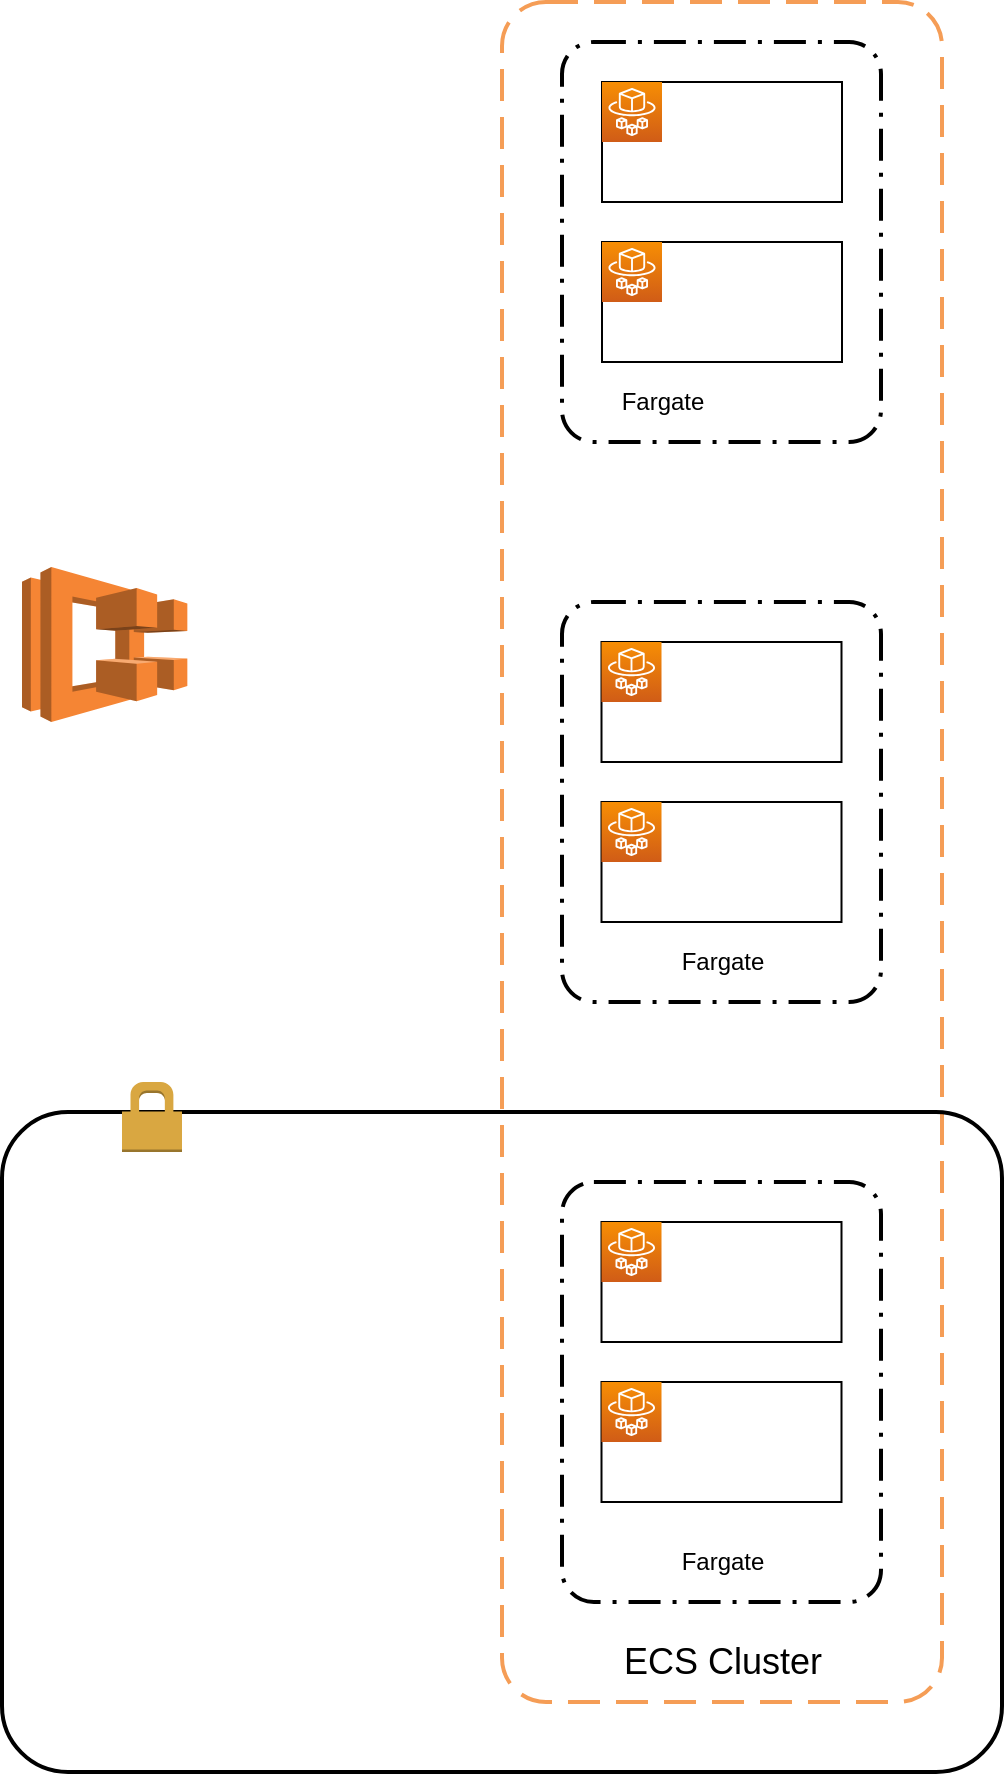 <mxfile version="17.1.3" type="github"><diagram id="g_bNF78hXMnXt8MwMhfZ" name="Page-1"><mxGraphModel dx="1716" dy="552" grid="1" gridSize="10" guides="1" tooltips="1" connect="0" arrows="1" fold="1" page="1" pageScale="1" pageWidth="827" pageHeight="1169" math="0" shadow="0"><root><mxCell id="0"/><mxCell id="1" parent="0"/><mxCell id="HXco0iSima8W5jRV-XCO-13" value="" style="rounded=1;arcSize=10;dashed=1;strokeColor=#F59D56;fillColor=none;gradientColor=none;dashPattern=8 4;strokeWidth=2;" parent="1" vertex="1"><mxGeometry x="150" y="40" width="220" height="850" as="geometry"/></mxCell><mxCell id="HXco0iSima8W5jRV-XCO-18" value="" style="rounded=1;arcSize=10;dashed=0;fillColor=none;gradientColor=none;strokeWidth=2;fontSize=18;" parent="1" vertex="1"><mxGeometry x="-100" y="595" width="500" height="330" as="geometry"/></mxCell><mxCell id="HXco0iSima8W5jRV-XCO-8" value="" style="rounded=1;arcSize=10;dashed=1;fillColor=none;gradientColor=none;dashPattern=8 3 1 3;strokeWidth=2;" parent="1" vertex="1"><mxGeometry x="180" y="630" width="159.5" height="210" as="geometry"/></mxCell><mxCell id="HXco0iSima8W5jRV-XCO-9" value="" style="rounded=1;arcSize=10;dashed=1;fillColor=none;gradientColor=none;dashPattern=8 3 1 3;strokeWidth=2;" parent="1" vertex="1"><mxGeometry x="180" y="340" width="159.5" height="200" as="geometry"/></mxCell><mxCell id="heWSyna7I_I_LGVK5BIx-8" value="" style="rounded=0;whiteSpace=wrap;html=1;" parent="1" vertex="1"><mxGeometry x="200" y="80" width="120" height="60" as="geometry"/></mxCell><mxCell id="heWSyna7I_I_LGVK5BIx-6" value="" style="outlineConnect=0;dashed=0;verticalLabelPosition=bottom;verticalAlign=top;align=center;html=1;shape=mxgraph.aws3.ecs;fillColor=#F58534;gradientColor=none;" parent="1" vertex="1"><mxGeometry x="-90" y="322.5" width="82.67" height="77.5" as="geometry"/></mxCell><mxCell id="heWSyna7I_I_LGVK5BIx-7" value="" style="sketch=0;points=[[0,0,0],[0.25,0,0],[0.5,0,0],[0.75,0,0],[1,0,0],[0,1,0],[0.25,1,0],[0.5,1,0],[0.75,1,0],[1,1,0],[0,0.25,0],[0,0.5,0],[0,0.75,0],[1,0.25,0],[1,0.5,0],[1,0.75,0]];outlineConnect=0;fontColor=#232F3E;gradientColor=#F78E04;gradientDirection=north;fillColor=#D05C17;strokeColor=#ffffff;dashed=0;verticalLabelPosition=bottom;verticalAlign=top;align=center;html=1;fontSize=12;fontStyle=0;aspect=fixed;shape=mxgraph.aws4.resourceIcon;resIcon=mxgraph.aws4.fargate;" parent="1" vertex="1"><mxGeometry x="200" y="80" width="30" height="30" as="geometry"/></mxCell><mxCell id="heWSyna7I_I_LGVK5BIx-9" value="" style="rounded=0;whiteSpace=wrap;html=1;" parent="1" vertex="1"><mxGeometry x="199.75" y="650" width="120" height="60" as="geometry"/></mxCell><mxCell id="heWSyna7I_I_LGVK5BIx-10" value="" style="sketch=0;points=[[0,0,0],[0.25,0,0],[0.5,0,0],[0.75,0,0],[1,0,0],[0,1,0],[0.25,1,0],[0.5,1,0],[0.75,1,0],[1,1,0],[0,0.25,0],[0,0.5,0],[0,0.75,0],[1,0.25,0],[1,0.5,0],[1,0.75,0]];outlineConnect=0;fontColor=#232F3E;gradientColor=#F78E04;gradientDirection=north;fillColor=#D05C17;strokeColor=#ffffff;dashed=0;verticalLabelPosition=bottom;verticalAlign=top;align=center;html=1;fontSize=12;fontStyle=0;aspect=fixed;shape=mxgraph.aws4.resourceIcon;resIcon=mxgraph.aws4.fargate;" parent="1" vertex="1"><mxGeometry x="199.75" y="650" width="30" height="30" as="geometry"/></mxCell><mxCell id="heWSyna7I_I_LGVK5BIx-11" value="" style="rounded=0;whiteSpace=wrap;html=1;" parent="1" vertex="1"><mxGeometry x="199.75" y="440" width="120" height="60" as="geometry"/></mxCell><mxCell id="heWSyna7I_I_LGVK5BIx-12" value="" style="sketch=0;points=[[0,0,0],[0.25,0,0],[0.5,0,0],[0.75,0,0],[1,0,0],[0,1,0],[0.25,1,0],[0.5,1,0],[0.75,1,0],[1,1,0],[0,0.25,0],[0,0.5,0],[0,0.75,0],[1,0.25,0],[1,0.5,0],[1,0.75,0]];outlineConnect=0;fontColor=#232F3E;gradientColor=#F78E04;gradientDirection=north;fillColor=#D05C17;strokeColor=#ffffff;dashed=0;verticalLabelPosition=bottom;verticalAlign=top;align=center;html=1;fontSize=12;fontStyle=0;aspect=fixed;shape=mxgraph.aws4.resourceIcon;resIcon=mxgraph.aws4.fargate;" parent="1" vertex="1"><mxGeometry x="199.75" y="440" width="30" height="30" as="geometry"/></mxCell><mxCell id="heWSyna7I_I_LGVK5BIx-13" value="" style="rounded=0;whiteSpace=wrap;html=1;" parent="1" vertex="1"><mxGeometry x="199.75" y="360" width="120" height="60" as="geometry"/></mxCell><mxCell id="heWSyna7I_I_LGVK5BIx-14" value="" style="sketch=0;points=[[0,0,0],[0.25,0,0],[0.5,0,0],[0.75,0,0],[1,0,0],[0,1,0],[0.25,1,0],[0.5,1,0],[0.75,1,0],[1,1,0],[0,0.25,0],[0,0.5,0],[0,0.75,0],[1,0.25,0],[1,0.5,0],[1,0.75,0]];outlineConnect=0;fontColor=#232F3E;gradientColor=#F78E04;gradientDirection=north;fillColor=#D05C17;strokeColor=#ffffff;dashed=0;verticalLabelPosition=bottom;verticalAlign=top;align=center;html=1;fontSize=12;fontStyle=0;aspect=fixed;shape=mxgraph.aws4.resourceIcon;resIcon=mxgraph.aws4.fargate;" parent="1" vertex="1"><mxGeometry x="199.75" y="360" width="30" height="30" as="geometry"/></mxCell><mxCell id="heWSyna7I_I_LGVK5BIx-15" value="" style="rounded=0;whiteSpace=wrap;html=1;" parent="1" vertex="1"><mxGeometry x="200" y="160" width="120" height="60" as="geometry"/></mxCell><mxCell id="heWSyna7I_I_LGVK5BIx-16" value="" style="sketch=0;points=[[0,0,0],[0.25,0,0],[0.5,0,0],[0.75,0,0],[1,0,0],[0,1,0],[0.25,1,0],[0.5,1,0],[0.75,1,0],[1,1,0],[0,0.25,0],[0,0.5,0],[0,0.75,0],[1,0.25,0],[1,0.5,0],[1,0.75,0]];outlineConnect=0;fontColor=#232F3E;gradientColor=#F78E04;gradientDirection=north;fillColor=#D05C17;strokeColor=#ffffff;dashed=0;verticalLabelPosition=bottom;verticalAlign=top;align=center;html=1;fontSize=12;fontStyle=0;aspect=fixed;shape=mxgraph.aws4.resourceIcon;resIcon=mxgraph.aws4.fargate;" parent="1" vertex="1"><mxGeometry x="200" y="160" width="30" height="30" as="geometry"/></mxCell><mxCell id="HXco0iSima8W5jRV-XCO-1" value="" style="rounded=0;whiteSpace=wrap;html=1;" parent="1" vertex="1"><mxGeometry x="199.75" y="730" width="120" height="60" as="geometry"/></mxCell><mxCell id="HXco0iSima8W5jRV-XCO-2" value="" style="sketch=0;points=[[0,0,0],[0.25,0,0],[0.5,0,0],[0.75,0,0],[1,0,0],[0,1,0],[0.25,1,0],[0.5,1,0],[0.75,1,0],[1,1,0],[0,0.25,0],[0,0.5,0],[0,0.75,0],[1,0.25,0],[1,0.5,0],[1,0.75,0]];outlineConnect=0;fontColor=#232F3E;gradientColor=#F78E04;gradientDirection=north;fillColor=#D05C17;strokeColor=#ffffff;dashed=0;verticalLabelPosition=bottom;verticalAlign=top;align=center;html=1;fontSize=12;fontStyle=0;aspect=fixed;shape=mxgraph.aws4.resourceIcon;resIcon=mxgraph.aws4.fargate;" parent="1" vertex="1"><mxGeometry x="199.75" y="730" width="30" height="30" as="geometry"/></mxCell><mxCell id="HXco0iSima8W5jRV-XCO-7" value="" style="rounded=1;arcSize=10;dashed=1;fillColor=none;gradientColor=none;dashPattern=8 3 1 3;strokeWidth=2;" parent="1" vertex="1"><mxGeometry x="180" y="60" width="159.5" height="200" as="geometry"/></mxCell><mxCell id="HXco0iSima8W5jRV-XCO-12" value="Fargate" style="text;html=1;align=center;verticalAlign=middle;resizable=0;points=[];autosize=1;strokeColor=none;fillColor=none;" parent="1" vertex="1"><mxGeometry x="199.75" y="230" width="60" height="20" as="geometry"/></mxCell><mxCell id="HXco0iSima8W5jRV-XCO-14" value="Fargate" style="text;html=1;align=center;verticalAlign=middle;resizable=0;points=[];autosize=1;strokeColor=none;fillColor=none;" parent="1" vertex="1"><mxGeometry x="230" y="810" width="60" height="20" as="geometry"/></mxCell><mxCell id="HXco0iSima8W5jRV-XCO-15" value="Fargate" style="text;html=1;align=center;verticalAlign=middle;resizable=0;points=[];autosize=1;strokeColor=none;fillColor=none;" parent="1" vertex="1"><mxGeometry x="230" y="510" width="60" height="20" as="geometry"/></mxCell><mxCell id="HXco0iSima8W5jRV-XCO-17" value="&lt;font style=&quot;font-size: 18px&quot;&gt;ECS Cluster&lt;br&gt;&lt;/font&gt;" style="text;html=1;align=center;verticalAlign=middle;resizable=0;points=[];autosize=1;strokeColor=none;fillColor=none;" parent="1" vertex="1"><mxGeometry x="204.75" y="860" width="110" height="20" as="geometry"/></mxCell><mxCell id="HXco0iSima8W5jRV-XCO-19" value="" style="dashed=0;html=1;shape=mxgraph.aws3.permissions;fillColor=#D9A741;gradientColor=none;dashed=0;fontSize=18;" parent="1" vertex="1"><mxGeometry x="-40" y="580" width="30" height="35" as="geometry"/></mxCell></root></mxGraphModel></diagram></mxfile>